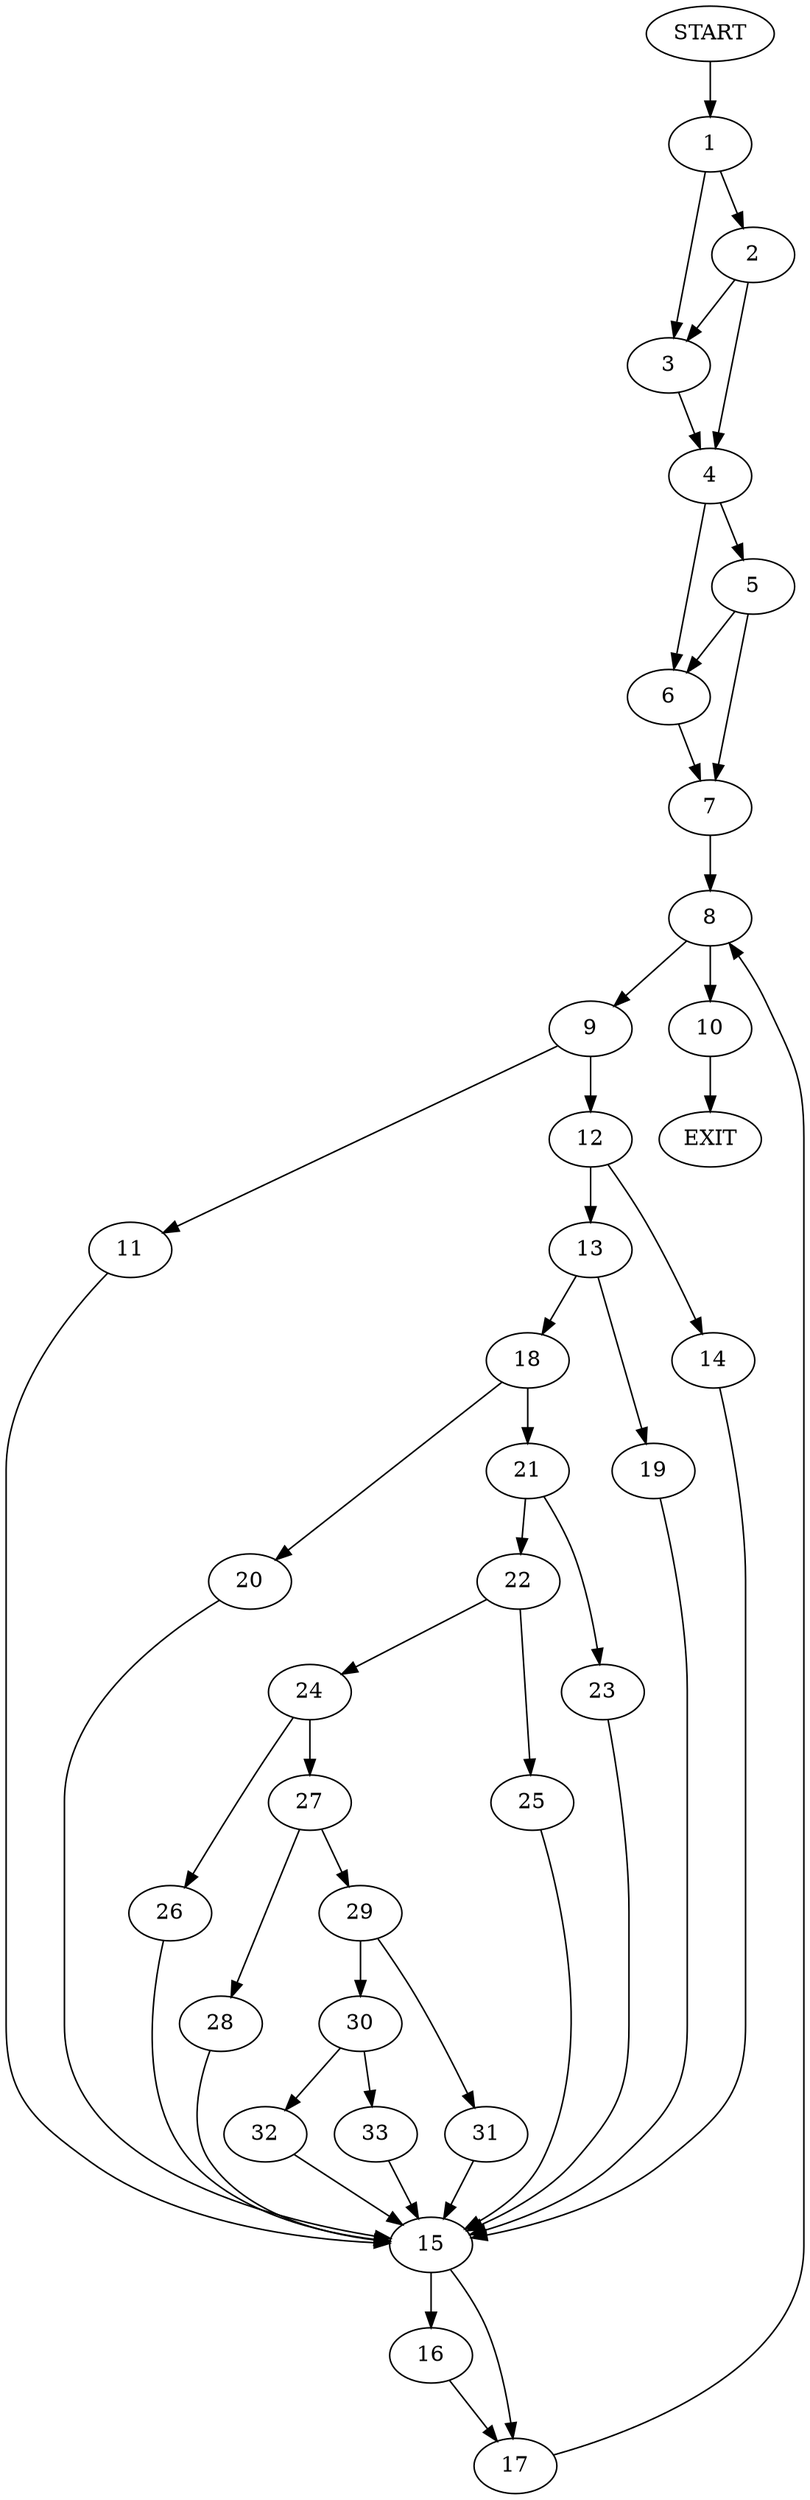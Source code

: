 digraph {
0 [label="START"]
34 [label="EXIT"]
0 -> 1
1 -> 2
1 -> 3
2 -> 4
2 -> 3
3 -> 4
4 -> 5
4 -> 6
5 -> 7
5 -> 6
6 -> 7
7 -> 8
8 -> 9
8 -> 10
9 -> 11
9 -> 12
10 -> 34
12 -> 13
12 -> 14
11 -> 15
15 -> 16
15 -> 17
13 -> 18
13 -> 19
14 -> 15
19 -> 15
18 -> 20
18 -> 21
21 -> 22
21 -> 23
20 -> 15
22 -> 24
22 -> 25
23 -> 15
25 -> 15
24 -> 26
24 -> 27
27 -> 28
27 -> 29
26 -> 15
28 -> 15
29 -> 30
29 -> 31
30 -> 32
30 -> 33
31 -> 15
32 -> 15
33 -> 15
17 -> 8
16 -> 17
}
